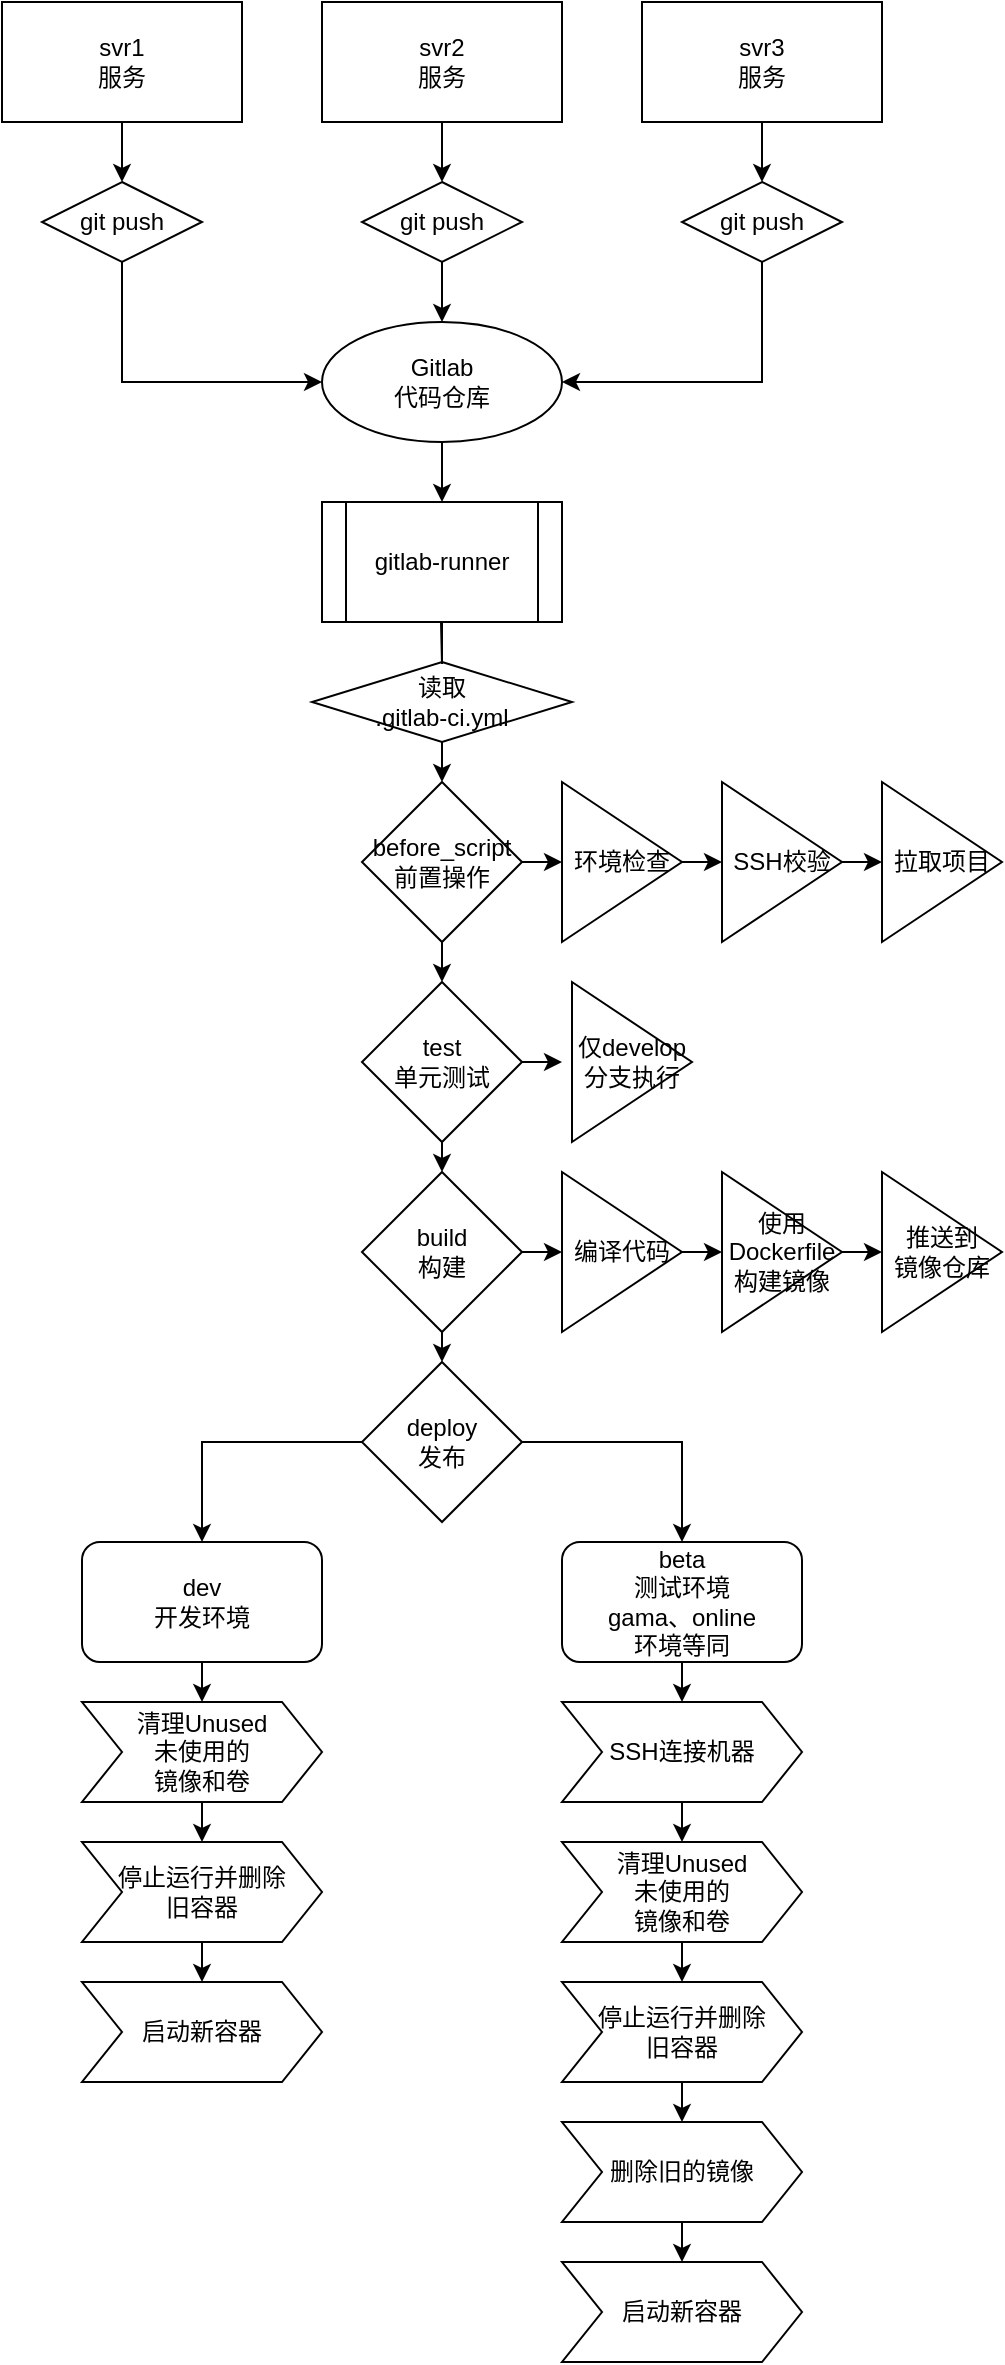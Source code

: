 <mxfile version="16.5.6" type="github">
  <diagram id="MNBZz0JhjWIla7ZnjnKJ" name="Page-1">
    <mxGraphModel dx="1038" dy="546" grid="1" gridSize="10" guides="1" tooltips="1" connect="1" arrows="1" fold="1" page="1" pageScale="1" pageWidth="827" pageHeight="1169" math="0" shadow="0">
      <root>
        <mxCell id="0" />
        <mxCell id="1" parent="0" />
        <mxCell id="xyxODNhce6Akci_afoQz-22" style="edgeStyle=orthogonalEdgeStyle;rounded=0;orthogonalLoop=1;jettySize=auto;html=1;exitX=0.5;exitY=1;exitDx=0;exitDy=0;" edge="1" parent="1" source="xyxODNhce6Akci_afoQz-2">
          <mxGeometry relative="1" as="geometry">
            <mxPoint x="260" y="100" as="targetPoint" />
          </mxGeometry>
        </mxCell>
        <mxCell id="xyxODNhce6Akci_afoQz-2" value="svr1&lt;br&gt;服务" style="rounded=0;whiteSpace=wrap;html=1;" vertex="1" parent="1">
          <mxGeometry x="200" y="10" width="120" height="60" as="geometry" />
        </mxCell>
        <mxCell id="xyxODNhce6Akci_afoQz-33" style="edgeStyle=orthogonalEdgeStyle;rounded=0;orthogonalLoop=1;jettySize=auto;html=1;exitX=0.5;exitY=1;exitDx=0;exitDy=0;entryX=0;entryY=0.5;entryDx=0;entryDy=0;" edge="1" parent="1" source="xyxODNhce6Akci_afoQz-23">
          <mxGeometry relative="1" as="geometry">
            <mxPoint x="360" y="200" as="targetPoint" />
            <Array as="points">
              <mxPoint x="260" y="200" />
            </Array>
          </mxGeometry>
        </mxCell>
        <mxCell id="xyxODNhce6Akci_afoQz-23" value="git push" style="rhombus;whiteSpace=wrap;html=1;" vertex="1" parent="1">
          <mxGeometry x="220" y="100" width="80" height="40" as="geometry" />
        </mxCell>
        <mxCell id="xyxODNhce6Akci_afoQz-24" style="edgeStyle=orthogonalEdgeStyle;rounded=0;orthogonalLoop=1;jettySize=auto;html=1;exitX=0.5;exitY=1;exitDx=0;exitDy=0;" edge="1" parent="1" source="xyxODNhce6Akci_afoQz-25">
          <mxGeometry relative="1" as="geometry">
            <mxPoint x="420" y="100" as="targetPoint" />
          </mxGeometry>
        </mxCell>
        <mxCell id="xyxODNhce6Akci_afoQz-25" value="svr2&lt;br&gt;服务" style="rounded=0;whiteSpace=wrap;html=1;" vertex="1" parent="1">
          <mxGeometry x="360" y="10" width="120" height="60" as="geometry" />
        </mxCell>
        <mxCell id="xyxODNhce6Akci_afoQz-31" style="edgeStyle=orthogonalEdgeStyle;rounded=0;orthogonalLoop=1;jettySize=auto;html=1;exitX=0.5;exitY=1;exitDx=0;exitDy=0;entryX=0.5;entryY=0;entryDx=0;entryDy=0;" edge="1" parent="1" source="xyxODNhce6Akci_afoQz-26">
          <mxGeometry relative="1" as="geometry">
            <mxPoint x="420" y="170" as="targetPoint" />
          </mxGeometry>
        </mxCell>
        <mxCell id="xyxODNhce6Akci_afoQz-26" value="git push" style="rhombus;whiteSpace=wrap;html=1;" vertex="1" parent="1">
          <mxGeometry x="380" y="100" width="80" height="40" as="geometry" />
        </mxCell>
        <mxCell id="xyxODNhce6Akci_afoQz-27" style="edgeStyle=orthogonalEdgeStyle;rounded=0;orthogonalLoop=1;jettySize=auto;html=1;exitX=0.5;exitY=1;exitDx=0;exitDy=0;" edge="1" parent="1" source="xyxODNhce6Akci_afoQz-28">
          <mxGeometry relative="1" as="geometry">
            <mxPoint x="580" y="100" as="targetPoint" />
          </mxGeometry>
        </mxCell>
        <mxCell id="xyxODNhce6Akci_afoQz-28" value="svr3&lt;br&gt;服务" style="rounded=0;whiteSpace=wrap;html=1;" vertex="1" parent="1">
          <mxGeometry x="520" y="10" width="120" height="60" as="geometry" />
        </mxCell>
        <mxCell id="xyxODNhce6Akci_afoQz-32" style="edgeStyle=orthogonalEdgeStyle;rounded=0;orthogonalLoop=1;jettySize=auto;html=1;exitX=0.5;exitY=1;exitDx=0;exitDy=0;entryX=1;entryY=0.5;entryDx=0;entryDy=0;" edge="1" parent="1" source="xyxODNhce6Akci_afoQz-29">
          <mxGeometry relative="1" as="geometry">
            <mxPoint x="480" y="200" as="targetPoint" />
            <Array as="points">
              <mxPoint x="580" y="200" />
            </Array>
          </mxGeometry>
        </mxCell>
        <mxCell id="xyxODNhce6Akci_afoQz-29" value="git push" style="rhombus;whiteSpace=wrap;html=1;" vertex="1" parent="1">
          <mxGeometry x="540" y="100" width="80" height="40" as="geometry" />
        </mxCell>
        <mxCell id="xyxODNhce6Akci_afoQz-34" style="edgeStyle=orthogonalEdgeStyle;rounded=0;orthogonalLoop=1;jettySize=auto;html=1;exitX=0.5;exitY=1;exitDx=0;exitDy=0;" edge="1" parent="1">
          <mxGeometry relative="1" as="geometry">
            <mxPoint x="420" y="260" as="targetPoint" />
            <mxPoint x="420" y="230" as="sourcePoint" />
          </mxGeometry>
        </mxCell>
        <mxCell id="xyxODNhce6Akci_afoQz-39" style="edgeStyle=orthogonalEdgeStyle;rounded=0;orthogonalLoop=1;jettySize=auto;html=1;exitX=0.5;exitY=1;exitDx=0;exitDy=0;startArrow=none;" edge="1" parent="1" source="xyxODNhce6Akci_afoQz-45">
          <mxGeometry relative="1" as="geometry">
            <mxPoint x="419.5" y="350" as="targetPoint" />
            <mxPoint x="419.5" y="320" as="sourcePoint" />
          </mxGeometry>
        </mxCell>
        <mxCell id="xyxODNhce6Akci_afoQz-46" value="gitlab-runner" style="shape=process;whiteSpace=wrap;html=1;backgroundOutline=1;" vertex="1" parent="1">
          <mxGeometry x="360" y="260" width="120" height="60" as="geometry" />
        </mxCell>
        <mxCell id="xyxODNhce6Akci_afoQz-47" value="Gitlab&lt;br&gt;代码仓库" style="ellipse;whiteSpace=wrap;html=1;" vertex="1" parent="1">
          <mxGeometry x="360" y="170" width="120" height="60" as="geometry" />
        </mxCell>
        <mxCell id="xyxODNhce6Akci_afoQz-52" style="edgeStyle=orthogonalEdgeStyle;rounded=0;orthogonalLoop=1;jettySize=auto;html=1;exitX=0.5;exitY=1;exitDx=0;exitDy=0;entryX=0.5;entryY=0;entryDx=0;entryDy=0;" edge="1" parent="1" source="xyxODNhce6Akci_afoQz-50" target="xyxODNhce6Akci_afoQz-51">
          <mxGeometry relative="1" as="geometry" />
        </mxCell>
        <mxCell id="xyxODNhce6Akci_afoQz-57" style="edgeStyle=orthogonalEdgeStyle;rounded=0;orthogonalLoop=1;jettySize=auto;html=1;exitX=1;exitY=0.5;exitDx=0;exitDy=0;" edge="1" parent="1" source="xyxODNhce6Akci_afoQz-50">
          <mxGeometry relative="1" as="geometry">
            <mxPoint x="480" y="540" as="targetPoint" />
          </mxGeometry>
        </mxCell>
        <mxCell id="xyxODNhce6Akci_afoQz-50" value="test&lt;br&gt;单元测试" style="rhombus;whiteSpace=wrap;html=1;" vertex="1" parent="1">
          <mxGeometry x="380" y="500" width="80" height="80" as="geometry" />
        </mxCell>
        <mxCell id="xyxODNhce6Akci_afoQz-54" style="edgeStyle=orthogonalEdgeStyle;rounded=0;orthogonalLoop=1;jettySize=auto;html=1;exitX=0.5;exitY=1;exitDx=0;exitDy=0;entryX=0.5;entryY=0;entryDx=0;entryDy=0;" edge="1" parent="1" source="xyxODNhce6Akci_afoQz-51" target="xyxODNhce6Akci_afoQz-53">
          <mxGeometry relative="1" as="geometry" />
        </mxCell>
        <mxCell id="xyxODNhce6Akci_afoQz-75" style="edgeStyle=orthogonalEdgeStyle;rounded=0;orthogonalLoop=1;jettySize=auto;html=1;exitX=1;exitY=0.5;exitDx=0;exitDy=0;" edge="1" parent="1" source="xyxODNhce6Akci_afoQz-51">
          <mxGeometry relative="1" as="geometry">
            <mxPoint x="480" y="635" as="targetPoint" />
          </mxGeometry>
        </mxCell>
        <mxCell id="xyxODNhce6Akci_afoQz-51" value="build&lt;br&gt;构建" style="rhombus;whiteSpace=wrap;html=1;" vertex="1" parent="1">
          <mxGeometry x="380" y="595" width="80" height="80" as="geometry" />
        </mxCell>
        <mxCell id="xyxODNhce6Akci_afoQz-83" style="edgeStyle=orthogonalEdgeStyle;rounded=0;orthogonalLoop=1;jettySize=auto;html=1;exitX=0;exitY=0.5;exitDx=0;exitDy=0;entryX=0.5;entryY=0;entryDx=0;entryDy=0;" edge="1" parent="1" source="xyxODNhce6Akci_afoQz-53" target="xyxODNhce6Akci_afoQz-81">
          <mxGeometry relative="1" as="geometry" />
        </mxCell>
        <mxCell id="xyxODNhce6Akci_afoQz-85" style="edgeStyle=orthogonalEdgeStyle;rounded=0;orthogonalLoop=1;jettySize=auto;html=1;exitX=1;exitY=0.5;exitDx=0;exitDy=0;" edge="1" parent="1" source="xyxODNhce6Akci_afoQz-53" target="xyxODNhce6Akci_afoQz-84">
          <mxGeometry relative="1" as="geometry" />
        </mxCell>
        <mxCell id="xyxODNhce6Akci_afoQz-53" value="deploy&lt;br&gt;发布" style="rhombus;whiteSpace=wrap;html=1;" vertex="1" parent="1">
          <mxGeometry x="380" y="690" width="80" height="80" as="geometry" />
        </mxCell>
        <mxCell id="xyxODNhce6Akci_afoQz-59" style="edgeStyle=orthogonalEdgeStyle;rounded=0;orthogonalLoop=1;jettySize=auto;html=1;exitX=0.5;exitY=1;exitDx=0;exitDy=0;" edge="1" parent="1" source="xyxODNhce6Akci_afoQz-45">
          <mxGeometry relative="1" as="geometry">
            <mxPoint x="420" y="400" as="targetPoint" />
          </mxGeometry>
        </mxCell>
        <mxCell id="xyxODNhce6Akci_afoQz-45" value="读取&lt;br&gt;.gitlab-ci.yml" style="rhombus;whiteSpace=wrap;html=1;" vertex="1" parent="1">
          <mxGeometry x="355" y="340" width="130" height="40" as="geometry" />
        </mxCell>
        <mxCell id="xyxODNhce6Akci_afoQz-55" value="" style="edgeStyle=orthogonalEdgeStyle;rounded=0;orthogonalLoop=1;jettySize=auto;html=1;exitX=0.5;exitY=1;exitDx=0;exitDy=0;endArrow=none;" edge="1" parent="1" target="xyxODNhce6Akci_afoQz-45">
          <mxGeometry relative="1" as="geometry">
            <mxPoint x="419.5" y="350" as="targetPoint" />
            <mxPoint x="419.5" y="320" as="sourcePoint" />
          </mxGeometry>
        </mxCell>
        <mxCell id="xyxODNhce6Akci_afoQz-61" style="edgeStyle=orthogonalEdgeStyle;rounded=0;orthogonalLoop=1;jettySize=auto;html=1;exitX=0.5;exitY=1;exitDx=0;exitDy=0;entryX=0.5;entryY=0;entryDx=0;entryDy=0;" edge="1" parent="1" source="xyxODNhce6Akci_afoQz-60" target="xyxODNhce6Akci_afoQz-50">
          <mxGeometry relative="1" as="geometry" />
        </mxCell>
        <mxCell id="xyxODNhce6Akci_afoQz-62" style="edgeStyle=orthogonalEdgeStyle;rounded=0;orthogonalLoop=1;jettySize=auto;html=1;exitX=1;exitY=0.5;exitDx=0;exitDy=0;" edge="1" parent="1" source="xyxODNhce6Akci_afoQz-60">
          <mxGeometry relative="1" as="geometry">
            <mxPoint x="480" y="440" as="targetPoint" />
          </mxGeometry>
        </mxCell>
        <mxCell id="xyxODNhce6Akci_afoQz-60" value="before_script&lt;br&gt;前置操作" style="rhombus;whiteSpace=wrap;html=1;" vertex="1" parent="1">
          <mxGeometry x="380" y="400" width="80" height="80" as="geometry" />
        </mxCell>
        <mxCell id="xyxODNhce6Akci_afoQz-68" style="edgeStyle=orthogonalEdgeStyle;rounded=0;orthogonalLoop=1;jettySize=auto;html=1;exitX=1;exitY=0.5;exitDx=0;exitDy=0;" edge="1" parent="1" source="xyxODNhce6Akci_afoQz-67">
          <mxGeometry relative="1" as="geometry">
            <mxPoint x="560" y="440" as="targetPoint" />
          </mxGeometry>
        </mxCell>
        <mxCell id="xyxODNhce6Akci_afoQz-67" value="环境检查" style="triangle;whiteSpace=wrap;html=1;" vertex="1" parent="1">
          <mxGeometry x="480" y="400" width="60" height="80" as="geometry" />
        </mxCell>
        <mxCell id="xyxODNhce6Akci_afoQz-73" style="edgeStyle=orthogonalEdgeStyle;rounded=0;orthogonalLoop=1;jettySize=auto;html=1;exitX=1;exitY=0.5;exitDx=0;exitDy=0;entryX=0;entryY=0.5;entryDx=0;entryDy=0;" edge="1" parent="1" source="xyxODNhce6Akci_afoQz-69" target="xyxODNhce6Akci_afoQz-71">
          <mxGeometry relative="1" as="geometry" />
        </mxCell>
        <mxCell id="xyxODNhce6Akci_afoQz-69" value="SSH校验" style="triangle;whiteSpace=wrap;html=1;" vertex="1" parent="1">
          <mxGeometry x="560" y="400" width="60" height="80" as="geometry" />
        </mxCell>
        <mxCell id="xyxODNhce6Akci_afoQz-71" value="拉取项目" style="triangle;whiteSpace=wrap;html=1;" vertex="1" parent="1">
          <mxGeometry x="640" y="400" width="60" height="80" as="geometry" />
        </mxCell>
        <mxCell id="xyxODNhce6Akci_afoQz-74" value="仅develop分支执行" style="triangle;whiteSpace=wrap;html=1;" vertex="1" parent="1">
          <mxGeometry x="485" y="500" width="60" height="80" as="geometry" />
        </mxCell>
        <mxCell id="xyxODNhce6Akci_afoQz-78" style="edgeStyle=orthogonalEdgeStyle;rounded=0;orthogonalLoop=1;jettySize=auto;html=1;exitX=1;exitY=0.5;exitDx=0;exitDy=0;entryX=0;entryY=0.5;entryDx=0;entryDy=0;" edge="1" parent="1" source="xyxODNhce6Akci_afoQz-76" target="xyxODNhce6Akci_afoQz-77">
          <mxGeometry relative="1" as="geometry" />
        </mxCell>
        <mxCell id="xyxODNhce6Akci_afoQz-76" value="编译代码" style="triangle;whiteSpace=wrap;html=1;" vertex="1" parent="1">
          <mxGeometry x="480" y="595" width="60" height="80" as="geometry" />
        </mxCell>
        <mxCell id="xyxODNhce6Akci_afoQz-79" style="edgeStyle=orthogonalEdgeStyle;rounded=0;orthogonalLoop=1;jettySize=auto;html=1;exitX=1;exitY=0.5;exitDx=0;exitDy=0;" edge="1" parent="1" source="xyxODNhce6Akci_afoQz-77">
          <mxGeometry relative="1" as="geometry">
            <mxPoint x="640" y="635" as="targetPoint" />
          </mxGeometry>
        </mxCell>
        <mxCell id="xyxODNhce6Akci_afoQz-77" value="使用Dockerfile&lt;br&gt;构建镜像" style="triangle;whiteSpace=wrap;html=1;" vertex="1" parent="1">
          <mxGeometry x="560" y="595" width="60" height="80" as="geometry" />
        </mxCell>
        <mxCell id="xyxODNhce6Akci_afoQz-80" value="推送到&lt;br&gt;镜像仓库" style="triangle;whiteSpace=wrap;html=1;" vertex="1" parent="1">
          <mxGeometry x="640" y="595" width="60" height="80" as="geometry" />
        </mxCell>
        <mxCell id="xyxODNhce6Akci_afoQz-86" style="edgeStyle=orthogonalEdgeStyle;rounded=0;orthogonalLoop=1;jettySize=auto;html=1;exitX=0.5;exitY=1;exitDx=0;exitDy=0;" edge="1" parent="1" source="xyxODNhce6Akci_afoQz-81">
          <mxGeometry relative="1" as="geometry">
            <mxPoint x="300" y="860" as="targetPoint" />
          </mxGeometry>
        </mxCell>
        <mxCell id="xyxODNhce6Akci_afoQz-81" value="dev&lt;br&gt;开发环境" style="rounded=1;whiteSpace=wrap;html=1;" vertex="1" parent="1">
          <mxGeometry x="240" y="780" width="120" height="60" as="geometry" />
        </mxCell>
        <mxCell id="xyxODNhce6Akci_afoQz-93" style="edgeStyle=orthogonalEdgeStyle;rounded=0;orthogonalLoop=1;jettySize=auto;html=1;exitX=0.5;exitY=1;exitDx=0;exitDy=0;" edge="1" parent="1" source="xyxODNhce6Akci_afoQz-84">
          <mxGeometry relative="1" as="geometry">
            <mxPoint x="540" y="860" as="targetPoint" />
          </mxGeometry>
        </mxCell>
        <mxCell id="xyxODNhce6Akci_afoQz-84" value="beta&lt;br&gt;测试环境&lt;br&gt;gama、online&lt;br&gt;环境等同" style="rounded=1;whiteSpace=wrap;html=1;" vertex="1" parent="1">
          <mxGeometry x="480" y="780" width="120" height="60" as="geometry" />
        </mxCell>
        <mxCell id="xyxODNhce6Akci_afoQz-89" style="edgeStyle=orthogonalEdgeStyle;rounded=0;orthogonalLoop=1;jettySize=auto;html=1;exitX=0.5;exitY=1;exitDx=0;exitDy=0;" edge="1" parent="1" source="xyxODNhce6Akci_afoQz-88">
          <mxGeometry relative="1" as="geometry">
            <mxPoint x="300" y="930" as="targetPoint" />
          </mxGeometry>
        </mxCell>
        <mxCell id="xyxODNhce6Akci_afoQz-88" value="清理Unused&lt;br&gt;未使用的&lt;br&gt;镜像和卷" style="shape=step;perimeter=stepPerimeter;whiteSpace=wrap;html=1;fixedSize=1;" vertex="1" parent="1">
          <mxGeometry x="240" y="860" width="120" height="50" as="geometry" />
        </mxCell>
        <mxCell id="xyxODNhce6Akci_afoQz-92" style="edgeStyle=orthogonalEdgeStyle;rounded=0;orthogonalLoop=1;jettySize=auto;html=1;exitX=0.5;exitY=1;exitDx=0;exitDy=0;entryX=0.5;entryY=0;entryDx=0;entryDy=0;" edge="1" parent="1" source="xyxODNhce6Akci_afoQz-90" target="xyxODNhce6Akci_afoQz-91">
          <mxGeometry relative="1" as="geometry" />
        </mxCell>
        <mxCell id="xyxODNhce6Akci_afoQz-90" value="停止运行并删除&lt;br&gt;旧容器" style="shape=step;perimeter=stepPerimeter;whiteSpace=wrap;html=1;fixedSize=1;" vertex="1" parent="1">
          <mxGeometry x="240" y="930" width="120" height="50" as="geometry" />
        </mxCell>
        <mxCell id="xyxODNhce6Akci_afoQz-91" value="启动新容器" style="shape=step;perimeter=stepPerimeter;whiteSpace=wrap;html=1;fixedSize=1;" vertex="1" parent="1">
          <mxGeometry x="240" y="1000" width="120" height="50" as="geometry" />
        </mxCell>
        <mxCell id="xyxODNhce6Akci_afoQz-94" value="SSH连接机器" style="shape=step;perimeter=stepPerimeter;whiteSpace=wrap;html=1;fixedSize=1;" vertex="1" parent="1">
          <mxGeometry x="480" y="860" width="120" height="50" as="geometry" />
        </mxCell>
        <mxCell id="xyxODNhce6Akci_afoQz-95" style="edgeStyle=orthogonalEdgeStyle;rounded=0;orthogonalLoop=1;jettySize=auto;html=1;exitX=0.5;exitY=1;exitDx=0;exitDy=0;" edge="1" parent="1">
          <mxGeometry relative="1" as="geometry">
            <mxPoint x="540" y="930" as="targetPoint" />
            <mxPoint x="540" y="910" as="sourcePoint" />
          </mxGeometry>
        </mxCell>
        <mxCell id="xyxODNhce6Akci_afoQz-96" style="edgeStyle=orthogonalEdgeStyle;rounded=0;orthogonalLoop=1;jettySize=auto;html=1;exitX=0.5;exitY=1;exitDx=0;exitDy=0;" edge="1" parent="1" source="xyxODNhce6Akci_afoQz-97">
          <mxGeometry relative="1" as="geometry">
            <mxPoint x="540" y="1000" as="targetPoint" />
          </mxGeometry>
        </mxCell>
        <mxCell id="xyxODNhce6Akci_afoQz-97" value="清理Unused&lt;br&gt;未使用的&lt;br&gt;镜像和卷" style="shape=step;perimeter=stepPerimeter;whiteSpace=wrap;html=1;fixedSize=1;" vertex="1" parent="1">
          <mxGeometry x="480" y="930" width="120" height="50" as="geometry" />
        </mxCell>
        <mxCell id="xyxODNhce6Akci_afoQz-98" style="edgeStyle=orthogonalEdgeStyle;rounded=0;orthogonalLoop=1;jettySize=auto;html=1;exitX=0.5;exitY=1;exitDx=0;exitDy=0;entryX=0.5;entryY=0;entryDx=0;entryDy=0;" edge="1" parent="1" source="xyxODNhce6Akci_afoQz-99" target="xyxODNhce6Akci_afoQz-100">
          <mxGeometry relative="1" as="geometry" />
        </mxCell>
        <mxCell id="xyxODNhce6Akci_afoQz-99" value="停止运行并删除&lt;br&gt;旧容器" style="shape=step;perimeter=stepPerimeter;whiteSpace=wrap;html=1;fixedSize=1;" vertex="1" parent="1">
          <mxGeometry x="480" y="1000" width="120" height="50" as="geometry" />
        </mxCell>
        <mxCell id="xyxODNhce6Akci_afoQz-102" style="edgeStyle=orthogonalEdgeStyle;rounded=0;orthogonalLoop=1;jettySize=auto;html=1;exitX=0.5;exitY=1;exitDx=0;exitDy=0;entryX=0.5;entryY=0;entryDx=0;entryDy=0;" edge="1" parent="1" source="xyxODNhce6Akci_afoQz-100" target="xyxODNhce6Akci_afoQz-101">
          <mxGeometry relative="1" as="geometry" />
        </mxCell>
        <mxCell id="xyxODNhce6Akci_afoQz-100" value="删除旧的镜像" style="shape=step;perimeter=stepPerimeter;whiteSpace=wrap;html=1;fixedSize=1;" vertex="1" parent="1">
          <mxGeometry x="480" y="1070" width="120" height="50" as="geometry" />
        </mxCell>
        <mxCell id="xyxODNhce6Akci_afoQz-101" value="启动新容器" style="shape=step;perimeter=stepPerimeter;whiteSpace=wrap;html=1;fixedSize=1;" vertex="1" parent="1">
          <mxGeometry x="480" y="1140" width="120" height="50" as="geometry" />
        </mxCell>
      </root>
    </mxGraphModel>
  </diagram>
</mxfile>
